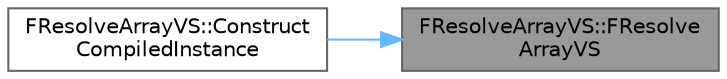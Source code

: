 digraph "FResolveArrayVS::FResolveArrayVS"
{
 // INTERACTIVE_SVG=YES
 // LATEX_PDF_SIZE
  bgcolor="transparent";
  edge [fontname=Helvetica,fontsize=10,labelfontname=Helvetica,labelfontsize=10];
  node [fontname=Helvetica,fontsize=10,shape=box,height=0.2,width=0.4];
  rankdir="RL";
  Node1 [id="Node000001",label="FResolveArrayVS::FResolve\lArrayVS",height=0.2,width=0.4,color="gray40", fillcolor="grey60", style="filled", fontcolor="black",tooltip=" "];
  Node1 -> Node2 [id="edge1_Node000001_Node000002",dir="back",color="steelblue1",style="solid",tooltip=" "];
  Node2 [id="Node000002",label="FResolveArrayVS::Construct\lCompiledInstance",height=0.2,width=0.4,color="grey40", fillcolor="white", style="filled",URL="$d2/dab/classFResolveArrayVS.html#aca756e8426dad3269dc81d1fbac874de",tooltip=" "];
}
